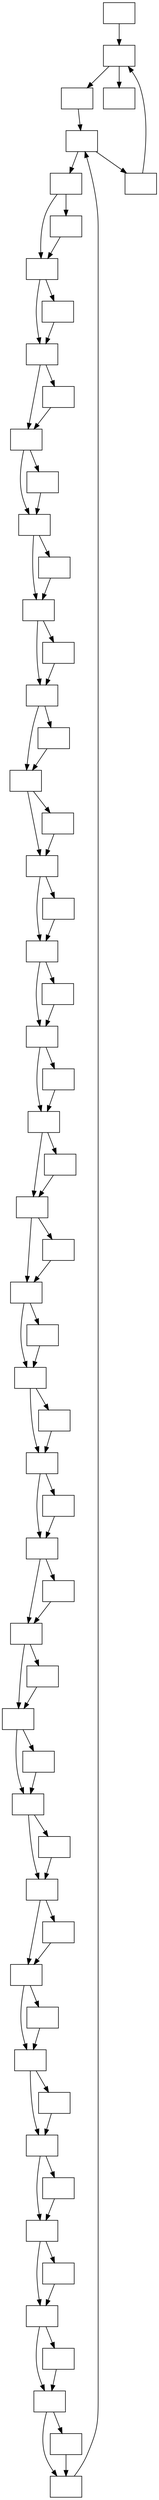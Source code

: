digraph unnamed {

	Node0x5555598c93d0 [shape=record,label="{}"];
	Node0x5555598c93d0 -> Node0x5555598d1b80;
	Node0x5555598d1b80 [shape=record,label="{}"];
	Node0x5555598d1b80 -> Node0x5555598d2130;
	Node0x5555598d1b80 -> Node0x5555598d2200;
	Node0x5555598d2130 [shape=record,label="{}"];
	Node0x5555598d2130 -> Node0x5555598d5870;
	Node0x5555598d5870 [shape=record,label="{}"];
	Node0x5555598d5870 -> Node0x5555598d5e90;
	Node0x5555598d5870 -> Node0x5555598d1d90;
	Node0x5555598d5e90 [shape=record,label="{}"];
	Node0x5555598d5e90 -> Node0x5555598d6f60;
	Node0x5555598d5e90 -> Node0x5555598d6fd0;
	Node0x5555598d6fd0 [shape=record,label="{}"];
	Node0x5555598d6fd0 -> Node0x5555598d6f60;
	Node0x5555598d6f60 [shape=record,label="{}"];
	Node0x5555598d6f60 -> Node0x5555598d80a0;
	Node0x5555598d6f60 -> Node0x5555598d8110;
	Node0x5555598d8110 [shape=record,label="{}"];
	Node0x5555598d8110 -> Node0x5555598d80a0;
	Node0x5555598d80a0 [shape=record,label="{}"];
	Node0x5555598d80a0 -> Node0x5555598d95e0;
	Node0x5555598d80a0 -> Node0x5555598d9650;
	Node0x5555598d9650 [shape=record,label="{}"];
	Node0x5555598d9650 -> Node0x5555598d95e0;
	Node0x5555598d95e0 [shape=record,label="{}"];
	Node0x5555598d95e0 -> Node0x5555598db8e0;
	Node0x5555598d95e0 -> Node0x5555598db950;
	Node0x5555598db950 [shape=record,label="{}"];
	Node0x5555598db950 -> Node0x5555598db8e0;
	Node0x5555598db8e0 [shape=record,label="{}"];
	Node0x5555598db8e0 -> Node0x5555598dce20;
	Node0x5555598db8e0 -> Node0x5555598dce90;
	Node0x5555598dce90 [shape=record,label="{}"];
	Node0x5555598dce90 -> Node0x5555598dce20;
	Node0x5555598dce20 [shape=record,label="{}"];
	Node0x5555598dce20 -> Node0x5555598de560;
	Node0x5555598dce20 -> Node0x5555598d38f0;
	Node0x5555598d38f0 [shape=record,label="{}"];
	Node0x5555598d38f0 -> Node0x5555598de560;
	Node0x5555598de560 [shape=record,label="{}"];
	Node0x5555598de560 -> Node0x5555598e2660;
	Node0x5555598de560 -> Node0x5555598e26d0;
	Node0x5555598e26d0 [shape=record,label="{}"];
	Node0x5555598e26d0 -> Node0x5555598e2660;
	Node0x5555598e2660 [shape=record,label="{}"];
	Node0x5555598e2660 -> Node0x5555598e3ba0;
	Node0x5555598e2660 -> Node0x5555598e3c10;
	Node0x5555598e3c10 [shape=record,label="{}"];
	Node0x5555598e3c10 -> Node0x5555598e3ba0;
	Node0x5555598e3ba0 [shape=record,label="{}"];
	Node0x5555598e3ba0 -> Node0x5555598e52e0;
	Node0x5555598e3ba0 -> Node0x5555598e5350;
	Node0x5555598e5350 [shape=record,label="{}"];
	Node0x5555598e5350 -> Node0x5555598e52e0;
	Node0x5555598e52e0 [shape=record,label="{}"];
	Node0x5555598e52e0 -> Node0x5555598e75e0;
	Node0x5555598e52e0 -> Node0x5555598e7650;
	Node0x5555598e7650 [shape=record,label="{}"];
	Node0x5555598e7650 -> Node0x5555598e75e0;
	Node0x5555598e75e0 [shape=record,label="{}"];
	Node0x5555598e75e0 -> Node0x5555598e8920;
	Node0x5555598e75e0 -> Node0x5555598e8990;
	Node0x5555598e8990 [shape=record,label="{}"];
	Node0x5555598e8990 -> Node0x5555598e8920;
	Node0x5555598e8920 [shape=record,label="{}"];
	Node0x5555598e8920 -> Node0x5555598e9e60;
	Node0x5555598e8920 -> Node0x5555598e9ed0;
	Node0x5555598e9ed0 [shape=record,label="{}"];
	Node0x5555598e9ed0 -> Node0x5555598e9e60;
	Node0x5555598e9e60 [shape=record,label="{}"];
	Node0x5555598e9e60 -> Node0x5555598ebf60;
	Node0x5555598e9e60 -> Node0x5555598ebfd0;
	Node0x5555598ebfd0 [shape=record,label="{}"];
	Node0x5555598ebfd0 -> Node0x5555598ebf60;
	Node0x5555598ebf60 [shape=record,label="{}"];
	Node0x5555598ebf60 -> Node0x5555598ed4a0;
	Node0x5555598ebf60 -> Node0x5555598ed510;
	Node0x5555598ed510 [shape=record,label="{}"];
	Node0x5555598ed510 -> Node0x5555598ed4a0;
	Node0x5555598ed4a0 [shape=record,label="{}"];
	Node0x5555598ed4a0 -> Node0x5555598eebe0;
	Node0x5555598ed4a0 -> Node0x5555598eec50;
	Node0x5555598eec50 [shape=record,label="{}"];
	Node0x5555598eec50 -> Node0x5555598eebe0;
	Node0x5555598eebe0 [shape=record,label="{}"];
	Node0x5555598eebe0 -> Node0x5555598f0ee0;
	Node0x5555598eebe0 -> Node0x5555598f0f50;
	Node0x5555598f0f50 [shape=record,label="{}"];
	Node0x5555598f0f50 -> Node0x5555598f0ee0;
	Node0x5555598f0ee0 [shape=record,label="{}"];
	Node0x5555598f0ee0 -> Node0x5555598f2420;
	Node0x5555598f0ee0 -> Node0x5555598f2490;
	Node0x5555598f2490 [shape=record,label="{}"];
	Node0x5555598f2490 -> Node0x5555598f2420;
	Node0x5555598f2420 [shape=record,label="{}"];
	Node0x5555598f2420 -> Node0x5555598f3b60;
	Node0x5555598f2420 -> Node0x5555598f3bd0;
	Node0x5555598f3bd0 [shape=record,label="{}"];
	Node0x5555598f3bd0 -> Node0x5555598f3b60;
	Node0x5555598f3b60 [shape=record,label="{}"];
	Node0x5555598f3b60 -> Node0x5555598f5e60;
	Node0x5555598f3b60 -> Node0x5555598f5ed0;
	Node0x5555598f5ed0 [shape=record,label="{}"];
	Node0x5555598f5ed0 -> Node0x5555598f5e60;
	Node0x5555598f5e60 [shape=record,label="{}"];
	Node0x5555598f5e60 -> Node0x5555598f71a0;
	Node0x5555598f5e60 -> Node0x5555598f7210;
	Node0x5555598f7210 [shape=record,label="{}"];
	Node0x5555598f7210 -> Node0x5555598f71a0;
	Node0x5555598f71a0 [shape=record,label="{}"];
	Node0x5555598f71a0 -> Node0x5555598f86e0;
	Node0x5555598f71a0 -> Node0x5555598f8750;
	Node0x5555598f8750 [shape=record,label="{}"];
	Node0x5555598f8750 -> Node0x5555598f86e0;
	Node0x5555598f86e0 [shape=record,label="{}"];
	Node0x5555598f86e0 -> Node0x5555598e05f0;
	Node0x5555598f86e0 -> Node0x5555598e0660;
	Node0x5555598e0660 [shape=record,label="{}"];
	Node0x5555598e0660 -> Node0x5555598e05f0;
	Node0x5555598e05f0 [shape=record,label="{}"];
	Node0x5555598e05f0 -> Node0x5555598e1b30;
	Node0x5555598e05f0 -> Node0x5555598e1ba0;
	Node0x5555598e1ba0 [shape=record,label="{}"];
	Node0x5555598e1ba0 -> Node0x5555598e1b30;
	Node0x5555598e1b30 [shape=record,label="{}"];
	Node0x5555598e1b30 -> Node0x555559900c60;
	Node0x5555598e1b30 -> Node0x555559900cd0;
	Node0x555559900cd0 [shape=record,label="{}"];
	Node0x555559900cd0 -> Node0x555559900c60;
	Node0x555559900c60 [shape=record,label="{}"];
	Node0x555559900c60 -> Node0x555559902f60;
	Node0x555559900c60 -> Node0x555559902fd0;
	Node0x555559902fd0 [shape=record,label="{}"];
	Node0x555559902fd0 -> Node0x555559902f60;
	Node0x555559902f60 [shape=record,label="{}"];
	Node0x555559902f60 -> Node0x5555599044a0;
	Node0x555559902f60 -> Node0x555559904510;
	Node0x555559904510 [shape=record,label="{}"];
	Node0x555559904510 -> Node0x5555599044a0;
	Node0x5555599044a0 [shape=record,label="{}"];
	Node0x5555599044a0 -> Node0x5555598d5af0;
	Node0x5555599044a0 -> Node0x555559905be0;
	Node0x555559905be0 [shape=record,label="{}"];
	Node0x555559905be0 -> Node0x5555598d5af0;
	Node0x5555598d5af0 [shape=record,label="{}"];
	Node0x5555598d5af0 -> Node0x5555598d5870;
	Node0x5555598d1d90 [shape=record,label="{}"];
	Node0x5555598d1d90 -> Node0x5555598d1b80;
	Node0x5555598d2200 [shape=record,label="{}"];
}
